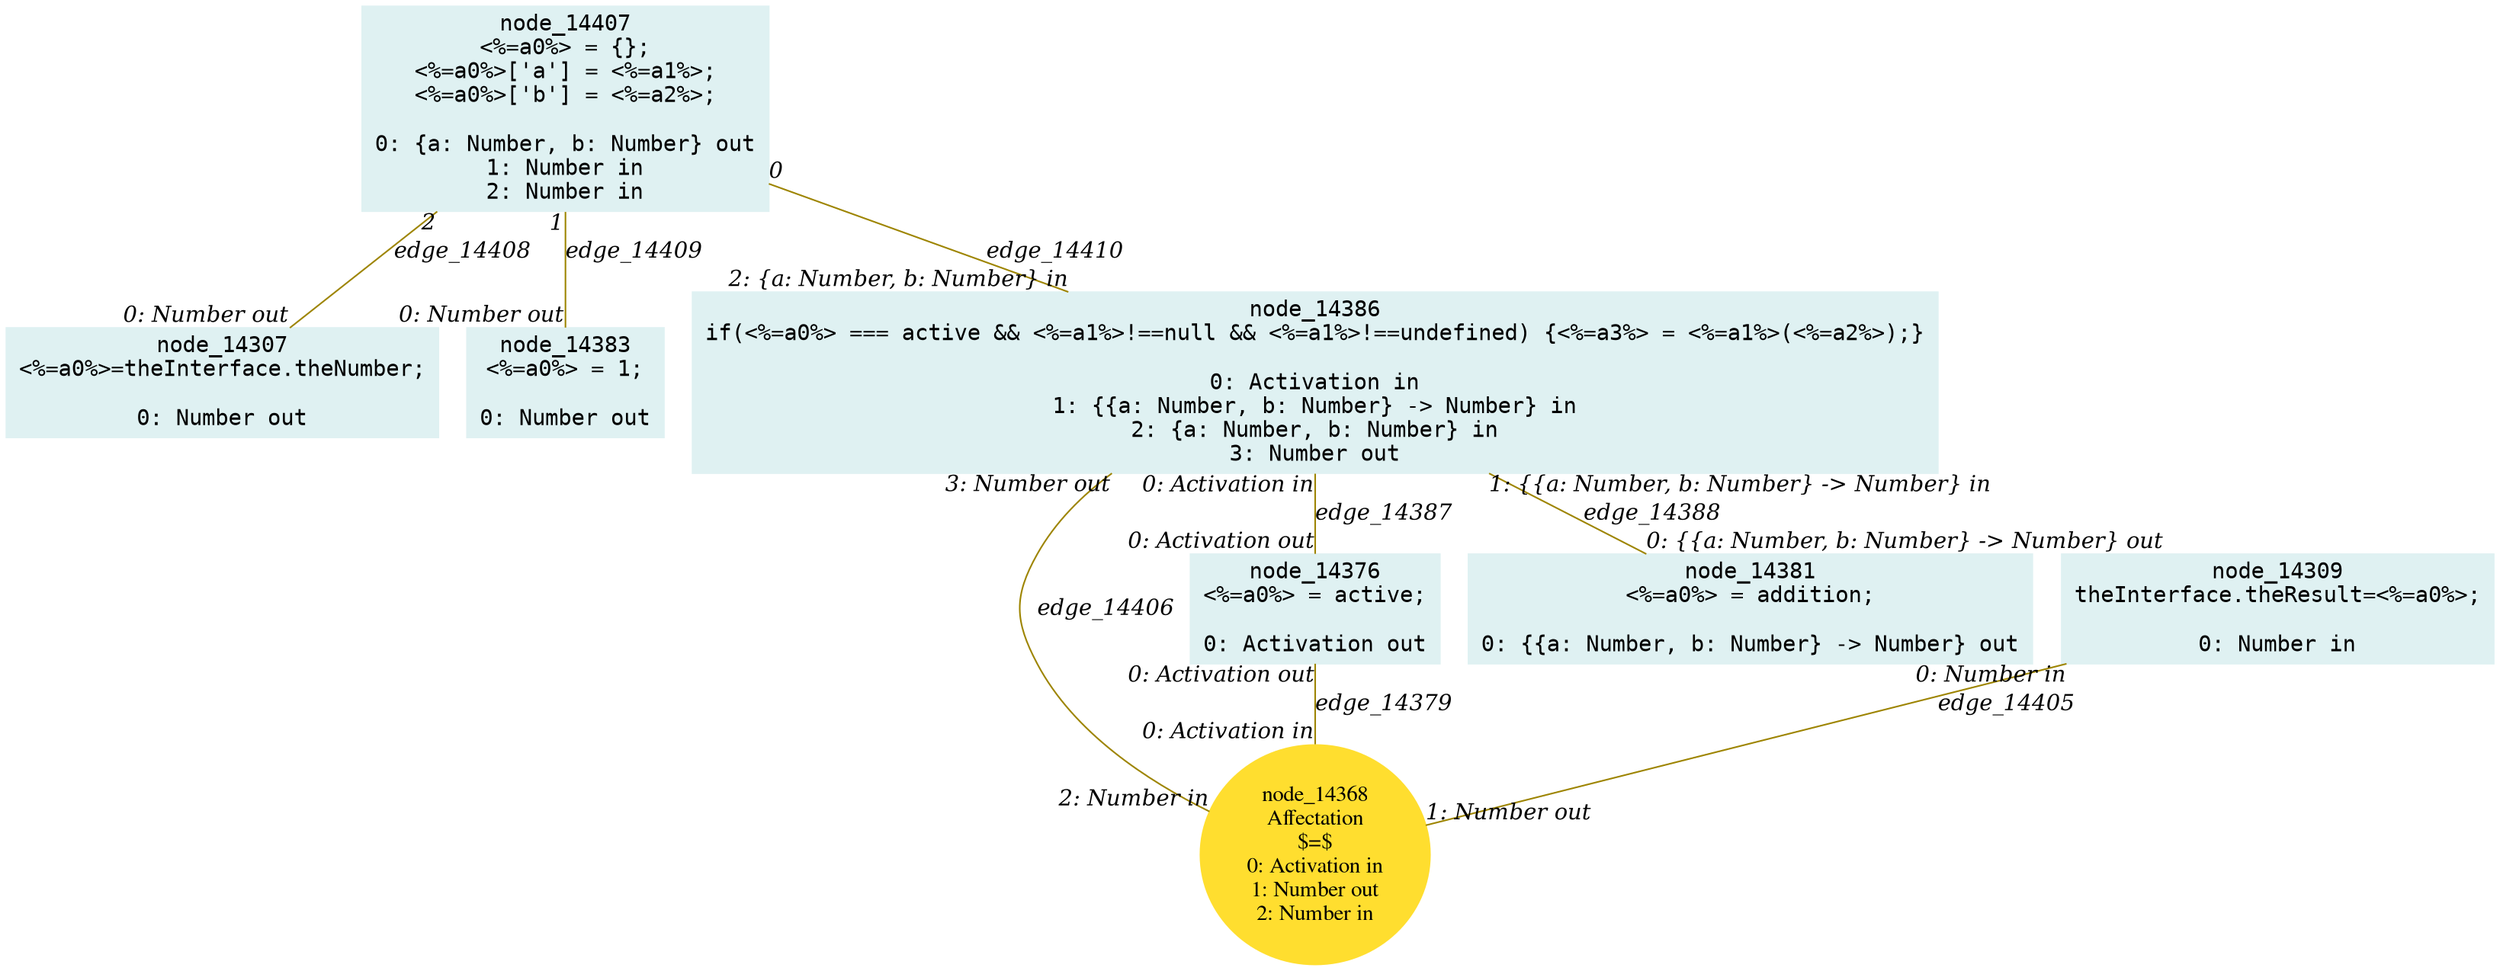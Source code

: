 digraph g{node_14307 [shape="box", style="filled", color="#dff1f2", fontname="Courier", label="node_14307
<%=a0%>=theInterface.theNumber;

0: Number out" ]
node_14309 [shape="box", style="filled", color="#dff1f2", fontname="Courier", label="node_14309
theInterface.theResult=<%=a0%>;

0: Number in" ]
node_14368 [shape="ellipse", style="filled", color="#ffde2f", fontname="Times", label="node_14368
Affectation
$=$
0: Activation in
1: Number out
2: Number in" ]
node_14376 [shape="box", style="filled", color="#dff1f2", fontname="Courier", label="node_14376
<%=a0%> = active;

0: Activation out" ]
node_14381 [shape="box", style="filled", color="#dff1f2", fontname="Courier", label="node_14381
<%=a0%> = addition;

0: {{a: Number, b: Number} -> Number} out" ]
node_14383 [shape="box", style="filled", color="#dff1f2", fontname="Courier", label="node_14383
<%=a0%> = 1;

0: Number out" ]
node_14386 [shape="box", style="filled", color="#dff1f2", fontname="Courier", label="node_14386
if(<%=a0%> === active && <%=a1%>!==null && <%=a1%>!==undefined) {<%=a3%> = <%=a1%>(<%=a2%>);}

0: Activation in
1: {{a: Number, b: Number} -> Number} in
2: {a: Number, b: Number} in
3: Number out" ]
node_14407 [shape="box", style="filled", color="#dff1f2", fontname="Courier", label="node_14407
<%=a0%> = {};
<%=a0%>['a'] = <%=a1%>;
<%=a0%>['b'] = <%=a2%>;

0: {a: Number, b: Number} out
1: Number in
2: Number in" ]
node_14376 -> node_14368 [dir=none, arrowHead=none, fontname="Times-Italic", arrowsize=1, color="#9d8400", label="edge_14379",  headlabel="0: Activation in", taillabel="0: Activation out" ]
node_14386 -> node_14376 [dir=none, arrowHead=none, fontname="Times-Italic", arrowsize=1, color="#9d8400", label="edge_14387",  headlabel="0: Activation out", taillabel="0: Activation in" ]
node_14386 -> node_14381 [dir=none, arrowHead=none, fontname="Times-Italic", arrowsize=1, color="#9d8400", label="edge_14388",  headlabel="0: {{a: Number, b: Number} -> Number} out", taillabel="1: {{a: Number, b: Number} -> Number} in" ]
node_14309 -> node_14368 [dir=none, arrowHead=none, fontname="Times-Italic", arrowsize=1, color="#9d8400", label="edge_14405",  headlabel="1: Number out", taillabel="0: Number in" ]
node_14368 -> node_14386 [dir=none, arrowHead=none, fontname="Times-Italic", arrowsize=1, color="#9d8400", label="edge_14406",  headlabel="3: Number out", taillabel="2: Number in" ]
node_14407 -> node_14307 [dir=none, arrowHead=none, fontname="Times-Italic", arrowsize=1, color="#9d8400", label="edge_14408",  headlabel="0: Number out", taillabel="2" ]
node_14407 -> node_14383 [dir=none, arrowHead=none, fontname="Times-Italic", arrowsize=1, color="#9d8400", label="edge_14409",  headlabel="0: Number out", taillabel="1" ]
node_14407 -> node_14386 [dir=none, arrowHead=none, fontname="Times-Italic", arrowsize=1, color="#9d8400", label="edge_14410",  headlabel="2: {a: Number, b: Number} in", taillabel="0" ]
}